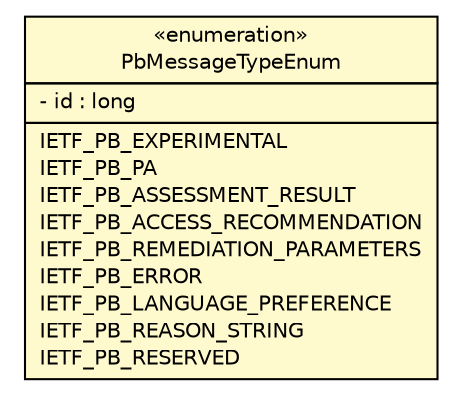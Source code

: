 #!/usr/local/bin/dot
#
# Class diagram 
# Generated by UMLGraph version R5_6 (http://www.umlgraph.org/)
#

digraph G {
	edge [fontname="Helvetica",fontsize=10,labelfontname="Helvetica",labelfontsize=10];
	node [fontname="Helvetica",fontsize=10,shape=plaintext];
	nodesep=0.25;
	ranksep=0.5;
	// org.ietf.nea.pb.message.enums.PbMessageTypeEnum
	c114248 [label=<<table title="org.ietf.nea.pb.message.enums.PbMessageTypeEnum" border="0" cellborder="1" cellspacing="0" cellpadding="2" port="p" bgcolor="lemonChiffon" href="./PbMessageTypeEnum.html">
		<tr><td><table border="0" cellspacing="0" cellpadding="1">
<tr><td align="center" balign="center"> &#171;enumeration&#187; </td></tr>
<tr><td align="center" balign="center"> PbMessageTypeEnum </td></tr>
		</table></td></tr>
		<tr><td><table border="0" cellspacing="0" cellpadding="1">
<tr><td align="left" balign="left"> - id : long </td></tr>
		</table></td></tr>
		<tr><td><table border="0" cellspacing="0" cellpadding="1">
<tr><td align="left" balign="left"> IETF_PB_EXPERIMENTAL </td></tr>
<tr><td align="left" balign="left"> IETF_PB_PA </td></tr>
<tr><td align="left" balign="left"> IETF_PB_ASSESSMENT_RESULT </td></tr>
<tr><td align="left" balign="left"> IETF_PB_ACCESS_RECOMMENDATION </td></tr>
<tr><td align="left" balign="left"> IETF_PB_REMEDIATION_PARAMETERS </td></tr>
<tr><td align="left" balign="left"> IETF_PB_ERROR </td></tr>
<tr><td align="left" balign="left"> IETF_PB_LANGUAGE_PREFERENCE </td></tr>
<tr><td align="left" balign="left"> IETF_PB_REASON_STRING </td></tr>
<tr><td align="left" balign="left"> IETF_PB_RESERVED </td></tr>
		</table></td></tr>
		</table>>, URL="./PbMessageTypeEnum.html", fontname="Helvetica", fontcolor="black", fontsize=10.0];
}

